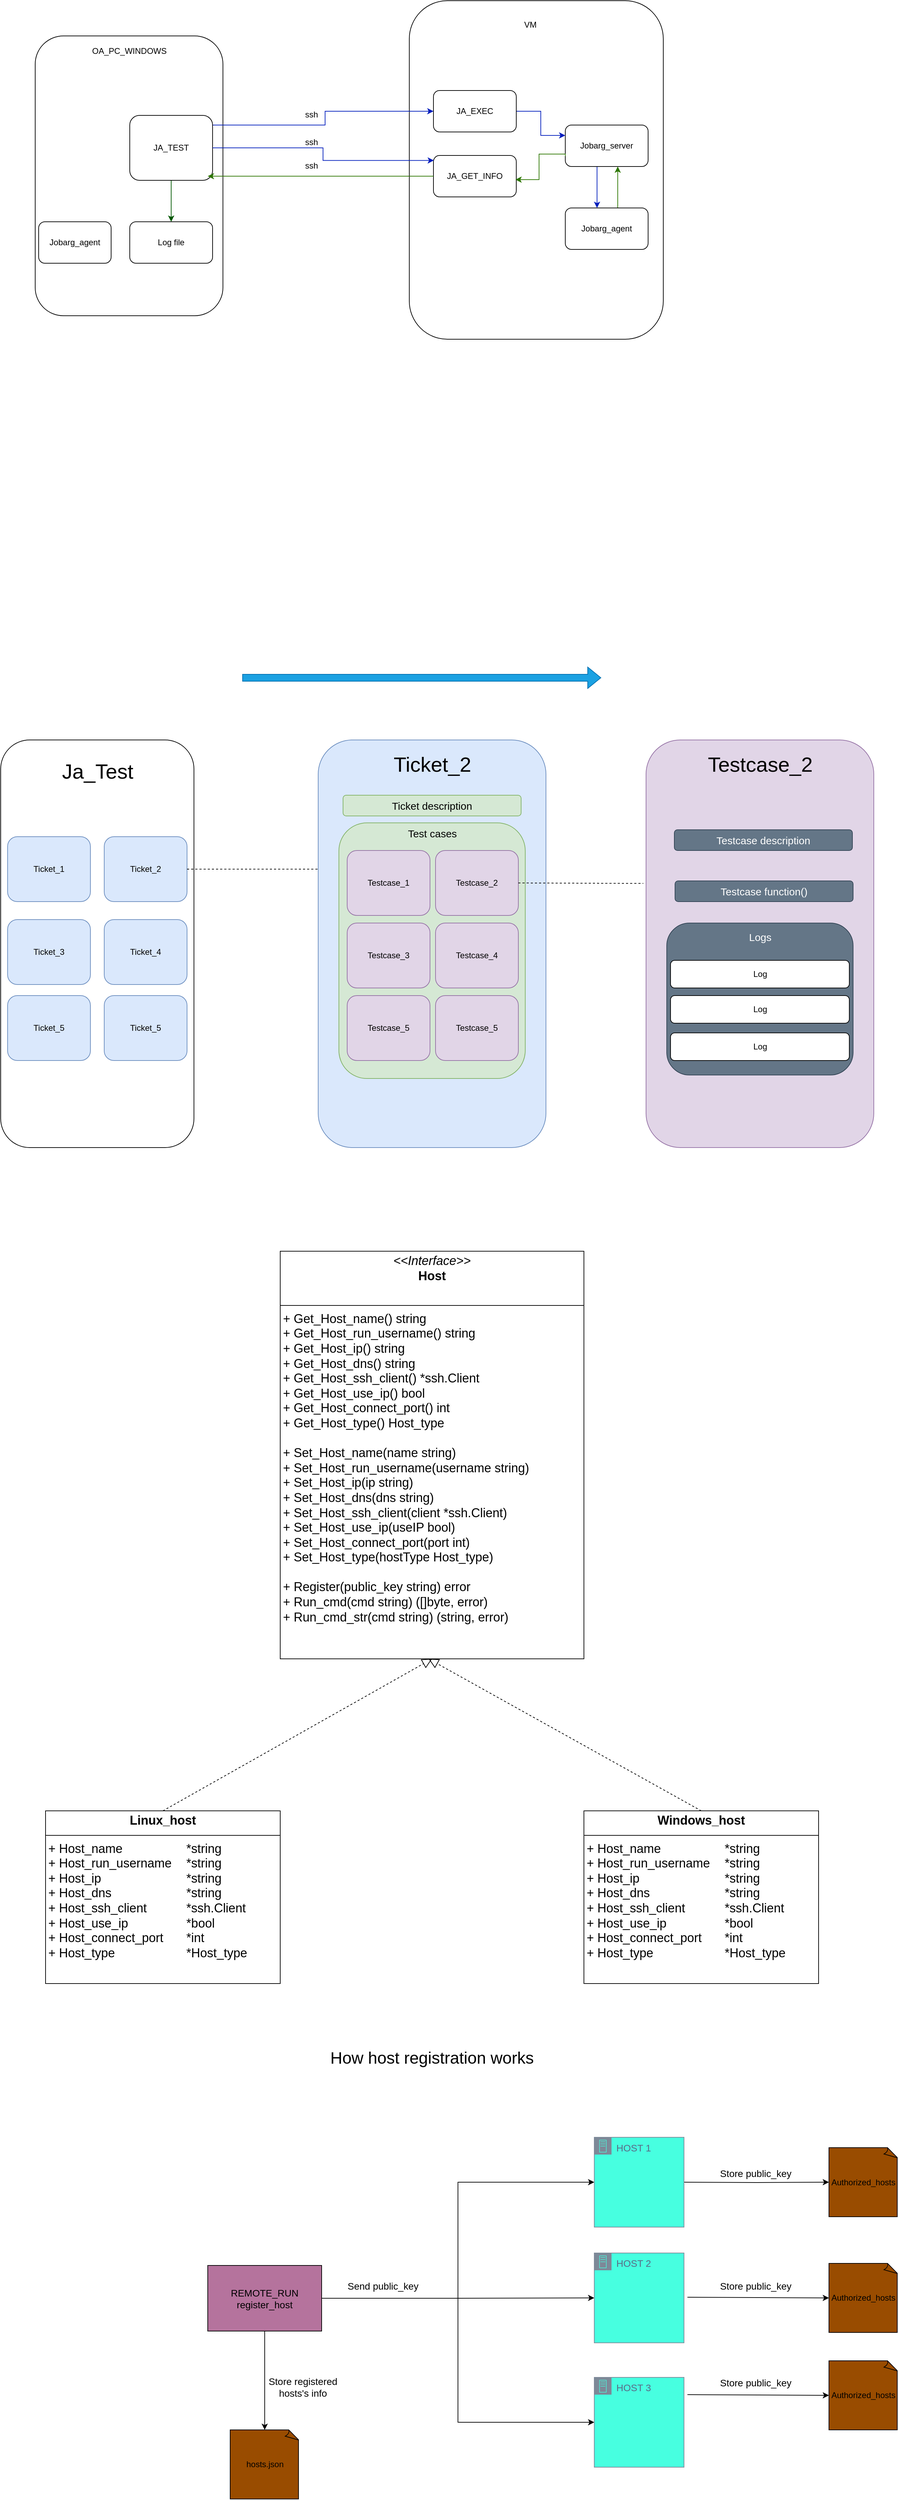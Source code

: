 <mxfile version="24.7.17">
  <diagram name="Page-1" id="TSFPr093VOYMbW9e3bXQ">
    <mxGraphModel dx="2245" dy="690" grid="1" gridSize="10" guides="1" tooltips="1" connect="1" arrows="1" fold="1" page="1" pageScale="1" pageWidth="850" pageHeight="1100" math="0" shadow="0">
      <root>
        <mxCell id="0" />
        <mxCell id="1" parent="0" />
        <mxCell id="kgA7yNPBa3Pwn43wHURS-11" value="&lt;div align=&quot;center&quot;&gt;&lt;br&gt;&lt;/div&gt;" style="rounded=1;whiteSpace=wrap;html=1;fillColor=#dae8fc;strokeColor=#6c8ebf;" parent="1" vertex="1">
          <mxGeometry x="300" y="1100" width="330" height="590" as="geometry" />
        </mxCell>
        <mxCell id="kgA7yNPBa3Pwn43wHURS-24" value="" style="rounded=1;whiteSpace=wrap;html=1;fillColor=#d5e8d4;strokeColor=#82b366;" parent="1" vertex="1">
          <mxGeometry x="330" y="1220" width="270" height="370" as="geometry" />
        </mxCell>
        <mxCell id="4NxBRebtptWnb1yivDOK-6" value="&lt;div align=&quot;center&quot;&gt;&lt;br&gt;&lt;/div&gt;" style="rounded=1;whiteSpace=wrap;html=1;" parent="1" vertex="1">
          <mxGeometry x="432" y="30" width="368" height="490" as="geometry" />
        </mxCell>
        <mxCell id="4NxBRebtptWnb1yivDOK-2" value="&lt;div align=&quot;center&quot;&gt;&lt;br&gt;&lt;/div&gt;" style="rounded=1;whiteSpace=wrap;html=1;" parent="1" vertex="1">
          <mxGeometry x="-110" y="81" width="272" height="405" as="geometry" />
        </mxCell>
        <mxCell id="4NxBRebtptWnb1yivDOK-23" style="edgeStyle=orthogonalEdgeStyle;rounded=0;orthogonalLoop=1;jettySize=auto;html=1;entryX=0;entryY=0.5;entryDx=0;entryDy=0;fillColor=#0050ef;strokeColor=#001DBC;" parent="1" edge="1">
          <mxGeometry relative="1" as="geometry">
            <mxPoint x="147.0" y="225" as="sourcePoint" />
            <mxPoint x="467" y="190" as="targetPoint" />
            <Array as="points">
              <mxPoint x="147" y="210" />
              <mxPoint x="310" y="210" />
              <mxPoint x="310" y="190" />
            </Array>
          </mxGeometry>
        </mxCell>
        <mxCell id="gv77yBCQL1L4U5kqONd3-13" style="edgeStyle=orthogonalEdgeStyle;rounded=0;orthogonalLoop=1;jettySize=auto;html=1;entryX=0.5;entryY=0;entryDx=0;entryDy=0;fillColor=#008a00;strokeColor=#005700;" parent="1" source="4NxBRebtptWnb1yivDOK-1" target="gv77yBCQL1L4U5kqONd3-6" edge="1">
          <mxGeometry relative="1" as="geometry" />
        </mxCell>
        <mxCell id="4NxBRebtptWnb1yivDOK-1" value="JA_TEST" style="rounded=1;whiteSpace=wrap;html=1;" parent="1" vertex="1">
          <mxGeometry x="27" y="196" width="120" height="94" as="geometry" />
        </mxCell>
        <mxCell id="4NxBRebtptWnb1yivDOK-5" value="OA_PC_WINDOWS" style="text;html=1;align=center;verticalAlign=middle;resizable=0;points=[];autosize=1;strokeColor=none;fillColor=none;" parent="1" vertex="1">
          <mxGeometry x="-39" y="88" width="130" height="30" as="geometry" />
        </mxCell>
        <mxCell id="4NxBRebtptWnb1yivDOK-7" value="&lt;div&gt;VM&lt;/div&gt;" style="text;html=1;align=center;verticalAlign=middle;resizable=0;points=[];autosize=1;strokeColor=none;fillColor=none;" parent="1" vertex="1">
          <mxGeometry x="587" y="50" width="40" height="30" as="geometry" />
        </mxCell>
        <mxCell id="gv77yBCQL1L4U5kqONd3-4" style="edgeStyle=orthogonalEdgeStyle;rounded=0;orthogonalLoop=1;jettySize=auto;html=1;fillColor=#0050ef;strokeColor=#001DBC;" parent="1" edge="1">
          <mxGeometry relative="1" as="geometry">
            <mxPoint x="704" y="270" as="sourcePoint" />
            <mxPoint x="704" y="330" as="targetPoint" />
          </mxGeometry>
        </mxCell>
        <mxCell id="4NxBRebtptWnb1yivDOK-9" value="Jobarg_server" style="rounded=1;whiteSpace=wrap;html=1;" parent="1" vertex="1">
          <mxGeometry x="658" y="210" width="120" height="60" as="geometry" />
        </mxCell>
        <mxCell id="4NxBRebtptWnb1yivDOK-12" value="ssh" style="text;html=1;align=center;verticalAlign=middle;resizable=0;points=[];autosize=1;strokeColor=none;fillColor=none;" parent="1" vertex="1">
          <mxGeometry x="270" y="180" width="40" height="30" as="geometry" />
        </mxCell>
        <mxCell id="4NxBRebtptWnb1yivDOK-19" style="edgeStyle=orthogonalEdgeStyle;rounded=0;orthogonalLoop=1;jettySize=auto;html=1;entryX=0;entryY=0.25;entryDx=0;entryDy=0;fillColor=#0050ef;strokeColor=#001DBC;" parent="1" source="4NxBRebtptWnb1yivDOK-13" target="4NxBRebtptWnb1yivDOK-9" edge="1">
          <mxGeometry relative="1" as="geometry" />
        </mxCell>
        <mxCell id="4NxBRebtptWnb1yivDOK-13" value="JA_EXEC" style="rounded=1;whiteSpace=wrap;html=1;" parent="1" vertex="1">
          <mxGeometry x="467" y="160" width="120" height="60" as="geometry" />
        </mxCell>
        <mxCell id="4NxBRebtptWnb1yivDOK-14" value="&lt;div&gt;JA_GET_INFO&lt;/div&gt;" style="rounded=1;whiteSpace=wrap;html=1;" parent="1" vertex="1">
          <mxGeometry x="467" y="254" width="120" height="60" as="geometry" />
        </mxCell>
        <mxCell id="4NxBRebtptWnb1yivDOK-20" style="edgeStyle=orthogonalEdgeStyle;rounded=0;orthogonalLoop=1;jettySize=auto;html=1;entryX=0.99;entryY=0.4;entryDx=0;entryDy=0;entryPerimeter=0;fillColor=#60a917;strokeColor=#2D7600;exitX=0;exitY=0.75;exitDx=0;exitDy=0;" parent="1" source="4NxBRebtptWnb1yivDOK-9" edge="1">
          <mxGeometry relative="1" as="geometry">
            <mxPoint x="650" y="252" as="sourcePoint" />
            <mxPoint x="585.8" y="289.0" as="targetPoint" />
            <Array as="points">
              <mxPoint x="658" y="252" />
              <mxPoint x="620" y="252" />
              <mxPoint x="620" y="289" />
            </Array>
          </mxGeometry>
        </mxCell>
        <mxCell id="gv77yBCQL1L4U5kqONd3-5" style="edgeStyle=orthogonalEdgeStyle;rounded=0;orthogonalLoop=1;jettySize=auto;html=1;fillColor=#60a917;strokeColor=#2D7600;" parent="1" edge="1">
          <mxGeometry relative="1" as="geometry">
            <mxPoint x="734" y="330" as="sourcePoint" />
            <mxPoint x="734" y="270" as="targetPoint" />
          </mxGeometry>
        </mxCell>
        <mxCell id="gv77yBCQL1L4U5kqONd3-1" value="Jobarg_agent" style="rounded=1;whiteSpace=wrap;html=1;" parent="1" vertex="1">
          <mxGeometry x="658" y="330" width="120" height="60" as="geometry" />
        </mxCell>
        <mxCell id="gv77yBCQL1L4U5kqONd3-3" style="edgeStyle=orthogonalEdgeStyle;rounded=0;orthogonalLoop=1;jettySize=auto;html=1;exitX=0.5;exitY=1;exitDx=0;exitDy=0;" parent="1" source="4NxBRebtptWnb1yivDOK-9" target="4NxBRebtptWnb1yivDOK-9" edge="1">
          <mxGeometry relative="1" as="geometry" />
        </mxCell>
        <mxCell id="gv77yBCQL1L4U5kqONd3-6" value="Log file" style="rounded=1;whiteSpace=wrap;html=1;" parent="1" vertex="1">
          <mxGeometry x="27" y="350" width="120" height="60" as="geometry" />
        </mxCell>
        <mxCell id="gv77yBCQL1L4U5kqONd3-9" value="ssh" style="text;html=1;align=center;verticalAlign=middle;resizable=0;points=[];autosize=1;strokeColor=none;fillColor=none;" parent="1" vertex="1">
          <mxGeometry x="270" y="220" width="40" height="30" as="geometry" />
        </mxCell>
        <mxCell id="gv77yBCQL1L4U5kqONd3-10" style="edgeStyle=orthogonalEdgeStyle;rounded=0;orthogonalLoop=1;jettySize=auto;html=1;entryX=0.942;entryY=0.936;entryDx=0;entryDy=0;entryPerimeter=0;fillColor=#60a917;strokeColor=#2D7600;" parent="1" source="4NxBRebtptWnb1yivDOK-14" target="4NxBRebtptWnb1yivDOK-1" edge="1">
          <mxGeometry relative="1" as="geometry" />
        </mxCell>
        <mxCell id="gv77yBCQL1L4U5kqONd3-11" value="ssh" style="text;html=1;align=center;verticalAlign=middle;resizable=0;points=[];autosize=1;strokeColor=none;fillColor=none;" parent="1" vertex="1">
          <mxGeometry x="270" y="254" width="40" height="30" as="geometry" />
        </mxCell>
        <mxCell id="gv77yBCQL1L4U5kqONd3-12" style="edgeStyle=orthogonalEdgeStyle;rounded=0;orthogonalLoop=1;jettySize=auto;html=1;entryX=0.005;entryY=0.12;entryDx=0;entryDy=0;entryPerimeter=0;fillColor=#0050ef;strokeColor=#001DBC;" parent="1" source="4NxBRebtptWnb1yivDOK-1" target="4NxBRebtptWnb1yivDOK-14" edge="1">
          <mxGeometry relative="1" as="geometry" />
        </mxCell>
        <mxCell id="kgA7yNPBa3Pwn43wHURS-1" value="&lt;div align=&quot;center&quot;&gt;&lt;br&gt;&lt;/div&gt;" style="rounded=1;whiteSpace=wrap;html=1;" parent="1" vertex="1">
          <mxGeometry x="-160" y="1100" width="280" height="590" as="geometry" />
        </mxCell>
        <mxCell id="kgA7yNPBa3Pwn43wHURS-2" value="&lt;font style=&quot;font-size: 30px;&quot;&gt;Ja_Test&lt;/font&gt;" style="text;html=1;align=center;verticalAlign=middle;resizable=0;points=[];autosize=1;strokeColor=none;fillColor=none;" parent="1" vertex="1">
          <mxGeometry x="-85" y="1120" width="130" height="50" as="geometry" />
        </mxCell>
        <mxCell id="kgA7yNPBa3Pwn43wHURS-4" value="Ticket_1" style="rounded=1;whiteSpace=wrap;html=1;fillColor=#dae8fc;strokeColor=#6c8ebf;" parent="1" vertex="1">
          <mxGeometry x="-150" y="1240" width="120" height="94" as="geometry" />
        </mxCell>
        <mxCell id="kgA7yNPBa3Pwn43wHURS-5" value="Ticket_2" style="rounded=1;whiteSpace=wrap;html=1;fillColor=#dae8fc;strokeColor=#6c8ebf;" parent="1" vertex="1">
          <mxGeometry x="-10" y="1240" width="120" height="94" as="geometry" />
        </mxCell>
        <mxCell id="kgA7yNPBa3Pwn43wHURS-6" value="Ticket_4" style="rounded=1;whiteSpace=wrap;html=1;fillColor=#dae8fc;strokeColor=#6c8ebf;" parent="1" vertex="1">
          <mxGeometry x="-10" y="1360" width="120" height="94" as="geometry" />
        </mxCell>
        <mxCell id="kgA7yNPBa3Pwn43wHURS-8" value="Ticket_5" style="rounded=1;whiteSpace=wrap;html=1;fillColor=#dae8fc;strokeColor=#6c8ebf;" parent="1" vertex="1">
          <mxGeometry x="-150" y="1470" width="120" height="94" as="geometry" />
        </mxCell>
        <mxCell id="kgA7yNPBa3Pwn43wHURS-9" value="Ticket_5" style="rounded=1;whiteSpace=wrap;html=1;fillColor=#dae8fc;strokeColor=#6c8ebf;" parent="1" vertex="1">
          <mxGeometry x="-10" y="1470" width="120" height="94" as="geometry" />
        </mxCell>
        <mxCell id="kgA7yNPBa3Pwn43wHURS-10" value="Ticket_3" style="rounded=1;whiteSpace=wrap;html=1;fillColor=#dae8fc;strokeColor=#6c8ebf;" parent="1" vertex="1">
          <mxGeometry x="-150" y="1360" width="120" height="94" as="geometry" />
        </mxCell>
        <mxCell id="kgA7yNPBa3Pwn43wHURS-13" value="" style="endArrow=none;html=1;rounded=0;exitX=1;exitY=0.5;exitDx=0;exitDy=0;dashed=1;" parent="1" source="kgA7yNPBa3Pwn43wHURS-5" edge="1">
          <mxGeometry width="50" height="50" relative="1" as="geometry">
            <mxPoint x="140" y="1342.33" as="sourcePoint" />
            <mxPoint x="300" y="1287" as="targetPoint" />
          </mxGeometry>
        </mxCell>
        <mxCell id="kgA7yNPBa3Pwn43wHURS-14" value="&lt;span style=&quot;font-size: 30px;&quot;&gt;Ticket_2&lt;/span&gt;" style="text;html=1;align=center;verticalAlign=middle;resizable=0;points=[];autosize=1;strokeColor=none;fillColor=none;" parent="1" vertex="1">
          <mxGeometry x="395" y="1110" width="140" height="50" as="geometry" />
        </mxCell>
        <mxCell id="kgA7yNPBa3Pwn43wHURS-15" value="Testcase_1" style="rounded=1;whiteSpace=wrap;html=1;fillColor=#e1d5e7;strokeColor=#9673a6;" parent="1" vertex="1">
          <mxGeometry x="342" y="1260" width="120" height="94" as="geometry" />
        </mxCell>
        <mxCell id="kgA7yNPBa3Pwn43wHURS-16" value="Testcase_2" style="rounded=1;whiteSpace=wrap;html=1;fillColor=#e1d5e7;strokeColor=#9673a6;" parent="1" vertex="1">
          <mxGeometry x="470" y="1260" width="120" height="94" as="geometry" />
        </mxCell>
        <mxCell id="kgA7yNPBa3Pwn43wHURS-17" value="Testcase_4" style="rounded=1;whiteSpace=wrap;html=1;fillColor=#e1d5e7;strokeColor=#9673a6;" parent="1" vertex="1">
          <mxGeometry x="470" y="1365" width="120" height="94" as="geometry" />
        </mxCell>
        <mxCell id="kgA7yNPBa3Pwn43wHURS-18" value="Testcase_5" style="rounded=1;whiteSpace=wrap;html=1;fillColor=#e1d5e7;strokeColor=#9673a6;" parent="1" vertex="1">
          <mxGeometry x="342" y="1470" width="120" height="94" as="geometry" />
        </mxCell>
        <mxCell id="kgA7yNPBa3Pwn43wHURS-19" value="Testcase_5" style="rounded=1;whiteSpace=wrap;html=1;fillColor=#e1d5e7;strokeColor=#9673a6;" parent="1" vertex="1">
          <mxGeometry x="470" y="1470" width="120" height="94" as="geometry" />
        </mxCell>
        <mxCell id="kgA7yNPBa3Pwn43wHURS-20" value="Testcase_3" style="rounded=1;whiteSpace=wrap;html=1;fillColor=#e1d5e7;strokeColor=#9673a6;" parent="1" vertex="1">
          <mxGeometry x="342" y="1365" width="120" height="94" as="geometry" />
        </mxCell>
        <mxCell id="kgA7yNPBa3Pwn43wHURS-23" value="&lt;span style=&quot;font-size: 15px; text-wrap: nowrap;&quot;&gt;Ticket description&lt;/span&gt;" style="rounded=1;whiteSpace=wrap;html=1;fillColor=#d5e8d4;strokeColor=#82b366;" parent="1" vertex="1">
          <mxGeometry x="336" y="1180" width="258" height="30" as="geometry" />
        </mxCell>
        <mxCell id="kgA7yNPBa3Pwn43wHURS-25" value="&lt;span style=&quot;font-size: 15px;&quot;&gt;Test cases&lt;/span&gt;" style="text;html=1;align=center;verticalAlign=middle;resizable=0;points=[];autosize=1;strokeColor=none;fillColor=none;" parent="1" vertex="1">
          <mxGeometry x="420" y="1220" width="90" height="30" as="geometry" />
        </mxCell>
        <mxCell id="kgA7yNPBa3Pwn43wHURS-27" value="&lt;div align=&quot;center&quot;&gt;&lt;br&gt;&lt;/div&gt;" style="rounded=1;whiteSpace=wrap;html=1;fillColor=#e1d5e7;strokeColor=#9673a6;" parent="1" vertex="1">
          <mxGeometry x="775" y="1100" width="330" height="590" as="geometry" />
        </mxCell>
        <mxCell id="kgA7yNPBa3Pwn43wHURS-28" value="" style="rounded=1;whiteSpace=wrap;html=1;fillColor=#647687;strokeColor=#314354;fontColor=#ffffff;" parent="1" vertex="1">
          <mxGeometry x="805" y="1365" width="270" height="220" as="geometry" />
        </mxCell>
        <mxCell id="kgA7yNPBa3Pwn43wHURS-29" value="&lt;span style=&quot;font-size: 30px;&quot;&gt;Testcase_2&lt;/span&gt;" style="text;html=1;align=center;verticalAlign=middle;resizable=0;points=[];autosize=1;strokeColor=none;fillColor=none;" parent="1" vertex="1">
          <mxGeometry x="850" y="1110" width="180" height="50" as="geometry" />
        </mxCell>
        <mxCell id="kgA7yNPBa3Pwn43wHURS-33" value="Log" style="rounded=1;whiteSpace=wrap;html=1;" parent="1" vertex="1">
          <mxGeometry x="810.5" y="1470" width="259" height="40" as="geometry" />
        </mxCell>
        <mxCell id="kgA7yNPBa3Pwn43wHURS-36" value="&lt;span style=&quot;font-size: 15px; text-wrap: nowrap;&quot;&gt;Testcase description&lt;/span&gt;" style="rounded=1;whiteSpace=wrap;html=1;fillColor=#647687;strokeColor=#314354;fontColor=#ffffff;" parent="1" vertex="1">
          <mxGeometry x="816" y="1230" width="258" height="30" as="geometry" />
        </mxCell>
        <mxCell id="kgA7yNPBa3Pwn43wHURS-37" value="&lt;span style=&quot;font-size: 15px;&quot;&gt;&lt;font color=&quot;#ffffff&quot;&gt;Logs&lt;/font&gt;&lt;/span&gt;" style="text;html=1;align=center;verticalAlign=middle;resizable=0;points=[];autosize=1;" parent="1" vertex="1">
          <mxGeometry x="910" y="1370" width="60" height="30" as="geometry" />
        </mxCell>
        <mxCell id="kgA7yNPBa3Pwn43wHURS-38" value="" style="endArrow=none;html=1;rounded=0;exitX=1;exitY=0.5;exitDx=0;exitDy=0;dashed=1;entryX=-0.012;entryY=0.352;entryDx=0;entryDy=0;entryPerimeter=0;" parent="1" source="kgA7yNPBa3Pwn43wHURS-16" target="kgA7yNPBa3Pwn43wHURS-27" edge="1">
          <mxGeometry width="50" height="50" relative="1" as="geometry">
            <mxPoint x="580" y="1070" as="sourcePoint" />
            <mxPoint x="770" y="1070" as="targetPoint" />
          </mxGeometry>
        </mxCell>
        <mxCell id="kgA7yNPBa3Pwn43wHURS-39" value="Log" style="rounded=1;whiteSpace=wrap;html=1;" parent="1" vertex="1">
          <mxGeometry x="810.5" y="1419" width="259" height="40" as="geometry" />
        </mxCell>
        <mxCell id="kgA7yNPBa3Pwn43wHURS-40" value="Log" style="rounded=1;whiteSpace=wrap;html=1;" parent="1" vertex="1">
          <mxGeometry x="810.5" y="1524" width="259" height="40" as="geometry" />
        </mxCell>
        <mxCell id="kgA7yNPBa3Pwn43wHURS-43" value="&lt;span style=&quot;font-size: 15px; text-wrap: nowrap;&quot;&gt;Testcase function()&lt;/span&gt;" style="rounded=1;whiteSpace=wrap;html=1;fillColor=#647687;strokeColor=#314354;fontColor=#ffffff;" parent="1" vertex="1">
          <mxGeometry x="817" y="1304" width="258" height="30" as="geometry" />
        </mxCell>
        <mxCell id="kgA7yNPBa3Pwn43wHURS-44" value="" style="shape=flexArrow;endArrow=classic;html=1;rounded=0;fillColor=#1ba1e2;strokeColor=#006EAF;" parent="1" edge="1">
          <mxGeometry width="50" height="50" relative="1" as="geometry">
            <mxPoint x="190" y="1010" as="sourcePoint" />
            <mxPoint x="710" y="1010" as="targetPoint" />
          </mxGeometry>
        </mxCell>
        <mxCell id="EFfEMhPxB99IKdlydbC8-1" value="Jobarg_agent" style="rounded=1;whiteSpace=wrap;html=1;" parent="1" vertex="1">
          <mxGeometry x="-105" y="350" width="105" height="60" as="geometry" />
        </mxCell>
        <mxCell id="6So394KROS4OtmH6vHug-2" value="&lt;p style=&quot;margin: 4px 0px 0px; text-align: center; font-size: 18px;&quot;&gt;&lt;font style=&quot;font-size: 18px;&quot;&gt;&lt;i style=&quot;&quot;&gt;&amp;lt;&amp;lt;Interface&amp;gt;&amp;gt;&lt;/i&gt;&lt;br&gt;&lt;b&gt;Host&lt;/b&gt;&lt;/font&gt;&lt;/p&gt;&lt;p style=&quot;margin: 0px 0px 0px 4px; font-size: 18px;&quot;&gt;&lt;font style=&quot;font-size: 18px;&quot;&gt;&lt;br&gt;&lt;/font&gt;&lt;/p&gt;&lt;hr size=&quot;1&quot; style=&quot;border-style: solid; font-size: 18px;&quot;&gt;&lt;p style=&quot;margin: 0px 0px 0px 4px; font-size: 18px;&quot;&gt;&lt;span style=&quot;background-color: initial;&quot;&gt;+ Get_Host_name() string&lt;/span&gt;&lt;/p&gt;&lt;p style=&quot;margin: 0px 0px 0px 4px; font-size: 18px;&quot;&gt;&lt;font style=&quot;font-size: 18px;&quot;&gt;+ Get_Host_run_username() string&lt;/font&gt;&lt;/p&gt;&lt;p style=&quot;margin: 0px 0px 0px 4px; font-size: 18px;&quot;&gt;&lt;font style=&quot;font-size: 18px;&quot;&gt;+ Get_Host_ip() string&lt;/font&gt;&lt;/p&gt;&lt;p style=&quot;margin: 0px 0px 0px 4px; font-size: 18px;&quot;&gt;&lt;font style=&quot;font-size: 18px;&quot;&gt;+ Get_Host_dns() string&lt;/font&gt;&lt;/p&gt;&lt;p style=&quot;margin: 0px 0px 0px 4px; font-size: 18px;&quot;&gt;&lt;font style=&quot;font-size: 18px;&quot;&gt;+ Get_Host_ssh_client() *ssh.Client&lt;/font&gt;&lt;/p&gt;&lt;p style=&quot;margin: 0px 0px 0px 4px; font-size: 18px;&quot;&gt;&lt;font style=&quot;font-size: 18px;&quot;&gt;+ Get_Host_use_ip() bool&lt;/font&gt;&lt;/p&gt;&lt;p style=&quot;margin: 0px 0px 0px 4px; font-size: 18px;&quot;&gt;&lt;font style=&quot;font-size: 18px;&quot;&gt;+ Get_Host_connect_port() int&lt;/font&gt;&lt;/p&gt;&lt;p style=&quot;margin: 0px 0px 0px 4px; font-size: 18px;&quot;&gt;&lt;font style=&quot;font-size: 18px;&quot;&gt;+ Get_Host_type() Host_type&lt;/font&gt;&lt;/p&gt;&lt;p style=&quot;margin: 0px 0px 0px 4px; font-size: 18px;&quot;&gt;&lt;br&gt;&lt;/p&gt;&lt;p style=&quot;margin: 0px 0px 0px 4px; font-size: 18px;&quot;&gt;&lt;font style=&quot;font-size: 18px;&quot;&gt;+ Set_Host_name(name string)&lt;/font&gt;&lt;/p&gt;&lt;p style=&quot;margin: 0px 0px 0px 4px; font-size: 18px;&quot;&gt;&lt;font style=&quot;font-size: 18px;&quot;&gt;+ Set_Host_run_username(username string)&lt;/font&gt;&lt;/p&gt;&lt;p style=&quot;margin: 0px 0px 0px 4px; font-size: 18px;&quot;&gt;&lt;font style=&quot;font-size: 18px;&quot;&gt;+ Set_Host_ip(ip string)&lt;/font&gt;&lt;/p&gt;&lt;p style=&quot;margin: 0px 0px 0px 4px; font-size: 18px;&quot;&gt;&lt;font style=&quot;font-size: 18px;&quot;&gt;+ Set_Host_dns(dns string)&lt;/font&gt;&lt;/p&gt;&lt;p style=&quot;margin: 0px 0px 0px 4px; font-size: 18px;&quot;&gt;&lt;font style=&quot;font-size: 18px;&quot;&gt;+ Set_Host_ssh_client(client *ssh.Client)&lt;/font&gt;&lt;/p&gt;&lt;p style=&quot;margin: 0px 0px 0px 4px; font-size: 18px;&quot;&gt;&lt;font style=&quot;font-size: 18px;&quot;&gt;+ Set_Host_use_ip(useIP bool)&lt;/font&gt;&lt;/p&gt;&lt;p style=&quot;margin: 0px 0px 0px 4px; font-size: 18px;&quot;&gt;&lt;font style=&quot;font-size: 18px;&quot;&gt;+ Set_Host_connect_port(port int)&lt;/font&gt;&lt;/p&gt;&lt;p style=&quot;margin: 0px 0px 0px 4px; font-size: 18px;&quot;&gt;&lt;font style=&quot;font-size: 18px;&quot;&gt;+ Set_Host_type(hostType Host_type)&lt;/font&gt;&lt;/p&gt;&lt;p style=&quot;margin: 0px 0px 0px 4px; font-size: 18px;&quot;&gt;&lt;br&gt;&lt;/p&gt;&lt;p style=&quot;margin: 0px 0px 0px 4px; font-size: 18px;&quot;&gt;&lt;font style=&quot;font-size: 18px;&quot;&gt;+ Register(public_key string) error&amp;nbsp; &amp;nbsp; &amp;nbsp; &amp;nbsp;&lt;/font&gt;&lt;/p&gt;&lt;p style=&quot;margin: 0px 0px 0px 4px; font-size: 18px;&quot;&gt;&lt;font style=&quot;font-size: 18px;&quot;&gt;+ Run_cmd(cmd string) ([]byte, error)&amp;nbsp; &amp;nbsp; &amp;nbsp;&lt;/font&gt;&lt;/p&gt;&lt;p style=&quot;margin: 0px 0px 0px 4px; font-size: 18px;&quot;&gt;&lt;font style=&quot;font-size: 18px;&quot;&gt;+ Run_cmd_str(cmd string) (string, error)&lt;/font&gt;&lt;/p&gt;" style="verticalAlign=top;align=left;overflow=fill;html=1;whiteSpace=wrap;" vertex="1" parent="1">
          <mxGeometry x="245" y="1840" width="440" height="590" as="geometry" />
        </mxCell>
        <mxCell id="6So394KROS4OtmH6vHug-4" value="&lt;p style=&quot;margin: 4px 0px 0px; text-align: center; font-size: 18px;&quot;&gt;&lt;b&gt;Linux_host&lt;/b&gt;&lt;/p&gt;&lt;hr size=&quot;1&quot; style=&quot;border-style: solid; font-size: 18px;&quot;&gt;&lt;p style=&quot;margin: 0px 0px 0px 4px;&quot;&gt;&lt;span style=&quot;font-size: 18px;&quot;&gt;+ Host_name&amp;nbsp; &amp;nbsp; &amp;nbsp; &amp;nbsp; &amp;nbsp;&lt;span style=&quot;white-space:pre&quot;&gt;&#x9;&lt;span style=&quot;white-space: pre;&quot;&gt;&#x9;&lt;/span&gt;&lt;/span&gt;*string&lt;/span&gt;&lt;/p&gt;&lt;p style=&quot;margin: 0px 0px 0px 4px;&quot;&gt;&lt;span style=&quot;font-size: 18px;&quot;&gt;+ Host_run_username &lt;span style=&quot;white-space:pre&quot;&gt;&#x9;&lt;/span&gt;*string&amp;nbsp; &amp;nbsp; &amp;nbsp;&lt;/span&gt;&lt;/p&gt;&lt;p style=&quot;margin: 0px 0px 0px 4px;&quot;&gt;&lt;span style=&quot;font-size: 18px;&quot;&gt;+ Host_ip &lt;span style=&quot;white-space:pre&quot;&gt;&#x9;&lt;/span&gt;&amp;nbsp; &lt;span style=&quot;white-space:pre&quot;&gt;&#x9;&#x9;&lt;/span&gt;*string&lt;/span&gt;&lt;/p&gt;&lt;p style=&quot;margin: 0px 0px 0px 4px;&quot;&gt;&lt;span style=&quot;font-size: 18px;&quot;&gt;+ Host_dns&amp;nbsp; &amp;nbsp; &amp;nbsp; &amp;nbsp; &amp;nbsp; &lt;span style=&quot;white-space:pre&quot;&gt;&#x9;&lt;span style=&quot;white-space: pre;&quot;&gt;&#x9;&lt;/span&gt;&lt;/span&gt;*string&amp;nbsp; &amp;nbsp; &amp;nbsp;&lt;/span&gt;&lt;/p&gt;&lt;p style=&quot;margin: 0px 0px 0px 4px;&quot;&gt;&lt;span style=&quot;font-size: 18px;&quot;&gt;+ Host_ssh_client&amp;nbsp; &amp;nbsp;&lt;span style=&quot;white-space:pre&quot;&gt;&#x9;&lt;/span&gt;*ssh.Client&lt;/span&gt;&lt;/p&gt;&lt;p style=&quot;margin: 0px 0px 0px 4px;&quot;&gt;&lt;span style=&quot;font-size: 18px;&quot;&gt;+ Host_use_ip&amp;nbsp; &amp;nbsp; &amp;nbsp; &amp;nbsp;&lt;span style=&quot;white-space:pre&quot;&gt;&#x9;&lt;span style=&quot;white-space: pre;&quot;&gt;&#x9;&lt;/span&gt;&lt;/span&gt;*bool&lt;/span&gt;&lt;/p&gt;&lt;p style=&quot;margin: 0px 0px 0px 4px;&quot;&gt;&lt;span style=&quot;font-size: 18px;&quot;&gt;+ Host_connect_port &lt;span style=&quot;white-space:pre&quot;&gt;&#x9;&lt;/span&gt;*int&amp;nbsp; &amp;nbsp; &amp;nbsp; &amp;nbsp;&amp;nbsp;&lt;/span&gt;&lt;/p&gt;&lt;p style=&quot;margin: 0px 0px 0px 4px;&quot;&gt;&lt;span style=&quot;font-size: 18px;&quot;&gt;&lt;span style=&quot;background-color: initial;&quot;&gt;+ Host_type&amp;nbsp; &amp;nbsp; &amp;nbsp; &amp;nbsp; &amp;nbsp;&lt;/span&gt;&lt;span style=&quot;background-color: initial; white-space: pre;&quot;&gt;&#x9;&lt;span style=&quot;white-space: pre;&quot;&gt;&#x9;&lt;/span&gt;&lt;/span&gt;&lt;span style=&quot;background-color: initial;&quot;&gt;*Host_type&amp;nbsp;&lt;/span&gt;&lt;/span&gt;&lt;span style=&quot;font-size: 18px; background-color: initial;&quot;&gt;&amp;nbsp;&lt;/span&gt;&lt;/p&gt;&lt;p style=&quot;margin: 0px 0px 0px 4px; font-size: 18px;&quot;&gt;&lt;br&gt;&lt;/p&gt;" style="verticalAlign=top;align=left;overflow=fill;html=1;whiteSpace=wrap;" vertex="1" parent="1">
          <mxGeometry x="-95" y="2650" width="340" height="250" as="geometry" />
        </mxCell>
        <mxCell id="6So394KROS4OtmH6vHug-5" value="&lt;p style=&quot;margin: 4px 0px 0px; text-align: center; font-size: 18px;&quot;&gt;&lt;b&gt;Windows_host&lt;/b&gt;&lt;/p&gt;&lt;hr size=&quot;1&quot; style=&quot;border-style: solid; font-size: 18px;&quot;&gt;&lt;p style=&quot;margin: 0px 0px 0px 4px;&quot;&gt;&lt;span style=&quot;font-size: 18px;&quot;&gt;+ Host_name&amp;nbsp; &amp;nbsp; &amp;nbsp; &amp;nbsp; &amp;nbsp;&lt;span style=&quot;white-space:pre&quot;&gt;&#x9;&lt;span style=&quot;white-space: pre;&quot;&gt;&#x9;&lt;/span&gt;&lt;/span&gt;*string&lt;/span&gt;&lt;/p&gt;&lt;p style=&quot;margin: 0px 0px 0px 4px;&quot;&gt;&lt;span style=&quot;font-size: 18px;&quot;&gt;+ Host_run_username &lt;span style=&quot;white-space:pre&quot;&gt;&#x9;&lt;/span&gt;*string&amp;nbsp; &amp;nbsp; &amp;nbsp;&lt;/span&gt;&lt;/p&gt;&lt;p style=&quot;margin: 0px 0px 0px 4px;&quot;&gt;&lt;span style=&quot;font-size: 18px;&quot;&gt;+ Host_ip &lt;span style=&quot;white-space:pre&quot;&gt;&#x9;&lt;/span&gt;&amp;nbsp; &lt;span style=&quot;white-space:pre&quot;&gt;&#x9;&#x9;&lt;/span&gt;*string&lt;/span&gt;&lt;/p&gt;&lt;p style=&quot;margin: 0px 0px 0px 4px;&quot;&gt;&lt;span style=&quot;font-size: 18px;&quot;&gt;+ Host_dns&amp;nbsp; &amp;nbsp; &amp;nbsp; &amp;nbsp; &amp;nbsp; &lt;span style=&quot;white-space:pre&quot;&gt;&#x9;&lt;span style=&quot;white-space: pre;&quot;&gt;&#x9;&lt;/span&gt;&lt;/span&gt;*string&amp;nbsp; &amp;nbsp; &amp;nbsp;&lt;/span&gt;&lt;/p&gt;&lt;p style=&quot;margin: 0px 0px 0px 4px;&quot;&gt;&lt;span style=&quot;font-size: 18px;&quot;&gt;+ Host_ssh_client&amp;nbsp; &amp;nbsp;&lt;span style=&quot;white-space:pre&quot;&gt;&#x9;&lt;/span&gt;*ssh.Client&lt;/span&gt;&lt;/p&gt;&lt;p style=&quot;margin: 0px 0px 0px 4px;&quot;&gt;&lt;span style=&quot;font-size: 18px;&quot;&gt;+ Host_use_ip&amp;nbsp; &amp;nbsp; &amp;nbsp; &amp;nbsp;&lt;span style=&quot;white-space:pre&quot;&gt;&#x9;&lt;span style=&quot;white-space: pre;&quot;&gt;&#x9;&lt;/span&gt;&lt;/span&gt;*bool&lt;/span&gt;&lt;/p&gt;&lt;p style=&quot;margin: 0px 0px 0px 4px;&quot;&gt;&lt;span style=&quot;font-size: 18px;&quot;&gt;+ Host_connect_port &lt;span style=&quot;white-space:pre&quot;&gt;&#x9;&lt;/span&gt;*int&amp;nbsp; &amp;nbsp; &amp;nbsp; &amp;nbsp;&amp;nbsp;&lt;/span&gt;&lt;/p&gt;&lt;p style=&quot;margin: 0px 0px 0px 4px;&quot;&gt;&lt;span style=&quot;font-size: 18px;&quot;&gt;&lt;span style=&quot;background-color: initial;&quot;&gt;+ Host_type&amp;nbsp; &amp;nbsp; &amp;nbsp; &amp;nbsp; &amp;nbsp;&lt;/span&gt;&lt;span style=&quot;background-color: initial; white-space: pre;&quot;&gt;&#x9;&lt;span style=&quot;white-space: pre;&quot;&gt;&#x9;&lt;/span&gt;&lt;/span&gt;&lt;span style=&quot;background-color: initial;&quot;&gt;*Host_type&amp;nbsp;&lt;/span&gt;&lt;/span&gt;&lt;span style=&quot;font-size: 18px; background-color: initial;&quot;&gt;&amp;nbsp;&lt;/span&gt;&lt;/p&gt;&lt;p style=&quot;margin: 0px 0px 0px 4px; font-size: 18px;&quot;&gt;&lt;br&gt;&lt;/p&gt;" style="verticalAlign=top;align=left;overflow=fill;html=1;whiteSpace=wrap;" vertex="1" parent="1">
          <mxGeometry x="685" y="2650" width="340" height="250" as="geometry" />
        </mxCell>
        <mxCell id="6So394KROS4OtmH6vHug-7" value="" style="endArrow=block;dashed=1;endFill=0;endSize=12;html=1;rounded=0;exitX=0.5;exitY=0;exitDx=0;exitDy=0;entryX=0.5;entryY=1;entryDx=0;entryDy=0;" edge="1" parent="1" source="6So394KROS4OtmH6vHug-4" target="6So394KROS4OtmH6vHug-2">
          <mxGeometry width="160" relative="1" as="geometry">
            <mxPoint x="290" y="2740" as="sourcePoint" />
            <mxPoint x="450" y="2740" as="targetPoint" />
          </mxGeometry>
        </mxCell>
        <mxCell id="6So394KROS4OtmH6vHug-8" value="" style="endArrow=block;dashed=1;endFill=0;endSize=12;html=1;rounded=0;exitX=0.5;exitY=0;exitDx=0;exitDy=0;" edge="1" parent="1" source="6So394KROS4OtmH6vHug-5">
          <mxGeometry width="160" relative="1" as="geometry">
            <mxPoint x="260" y="2700" as="sourcePoint" />
            <mxPoint x="460" y="2430" as="targetPoint" />
          </mxGeometry>
        </mxCell>
        <mxCell id="6So394KROS4OtmH6vHug-9" value="&lt;font style=&quot;font-size: 24px;&quot;&gt;How host registration works&lt;/font&gt;&lt;div&gt;&lt;br&gt;&lt;/div&gt;" style="text;html=1;align=center;verticalAlign=middle;whiteSpace=wrap;rounded=0;" vertex="1" parent="1">
          <mxGeometry x="305" y="2970" width="320" height="90" as="geometry" />
        </mxCell>
        <mxCell id="6So394KROS4OtmH6vHug-33" style="edgeStyle=orthogonalEdgeStyle;rounded=0;orthogonalLoop=1;jettySize=auto;html=1;" edge="1" parent="1" source="6So394KROS4OtmH6vHug-10" target="6So394KROS4OtmH6vHug-32">
          <mxGeometry relative="1" as="geometry" />
        </mxCell>
        <mxCell id="6So394KROS4OtmH6vHug-38" style="edgeStyle=orthogonalEdgeStyle;rounded=0;orthogonalLoop=1;jettySize=auto;html=1;entryX=0;entryY=0.5;entryDx=0;entryDy=0;" edge="1" parent="1" source="6So394KROS4OtmH6vHug-10" target="6So394KROS4OtmH6vHug-36">
          <mxGeometry relative="1" as="geometry" />
        </mxCell>
        <mxCell id="6So394KROS4OtmH6vHug-39" style="edgeStyle=orthogonalEdgeStyle;rounded=0;orthogonalLoop=1;jettySize=auto;html=1;entryX=0;entryY=0.5;entryDx=0;entryDy=0;" edge="1" parent="1" source="6So394KROS4OtmH6vHug-10" target="6So394KROS4OtmH6vHug-35">
          <mxGeometry relative="1" as="geometry" />
        </mxCell>
        <mxCell id="6So394KROS4OtmH6vHug-40" style="edgeStyle=orthogonalEdgeStyle;rounded=0;orthogonalLoop=1;jettySize=auto;html=1;entryX=0;entryY=0.5;entryDx=0;entryDy=0;" edge="1" parent="1" source="6So394KROS4OtmH6vHug-10" target="6So394KROS4OtmH6vHug-37">
          <mxGeometry relative="1" as="geometry" />
        </mxCell>
        <mxCell id="6So394KROS4OtmH6vHug-10" value="&lt;font style=&quot;font-size: 14px;&quot;&gt;REMOTE_RUN register_host&lt;/font&gt;" style="rounded=0;whiteSpace=wrap;html=1;fillColor=#B5739D;" vertex="1" parent="1">
          <mxGeometry x="140" y="3308" width="165" height="95" as="geometry" />
        </mxCell>
        <mxCell id="6So394KROS4OtmH6vHug-14" value="Authorized_hosts" style="whiteSpace=wrap;html=1;shape=mxgraph.basic.document;fillColor=#994C00;" vertex="1" parent="1">
          <mxGeometry x="1040" y="3137.5" width="100" height="100" as="geometry" />
        </mxCell>
        <mxCell id="6So394KROS4OtmH6vHug-22" style="edgeStyle=orthogonalEdgeStyle;rounded=0;orthogonalLoop=1;jettySize=auto;html=1;" edge="1" parent="1" target="6So394KROS4OtmH6vHug-19">
          <mxGeometry relative="1" as="geometry">
            <mxPoint x="835" y="3495" as="sourcePoint" />
          </mxGeometry>
        </mxCell>
        <mxCell id="6So394KROS4OtmH6vHug-18" value="Authorized_hosts" style="whiteSpace=wrap;html=1;shape=mxgraph.basic.document;fillColor=#994C00;" vertex="1" parent="1">
          <mxGeometry x="1040" y="3305" width="100" height="100" as="geometry" />
        </mxCell>
        <mxCell id="6So394KROS4OtmH6vHug-19" value="Authorized_hosts" style="whiteSpace=wrap;html=1;shape=mxgraph.basic.document;fillColor=#994C00;" vertex="1" parent="1">
          <mxGeometry x="1040" y="3446" width="100" height="100" as="geometry" />
        </mxCell>
        <mxCell id="6So394KROS4OtmH6vHug-20" style="edgeStyle=orthogonalEdgeStyle;rounded=0;orthogonalLoop=1;jettySize=auto;html=1;entryX=0;entryY=0.5;entryDx=0;entryDy=0;entryPerimeter=0;" edge="1" parent="1" target="6So394KROS4OtmH6vHug-14">
          <mxGeometry relative="1" as="geometry">
            <mxPoint x="830" y="3187.5" as="sourcePoint" />
          </mxGeometry>
        </mxCell>
        <mxCell id="6So394KROS4OtmH6vHug-21" style="edgeStyle=orthogonalEdgeStyle;rounded=0;orthogonalLoop=1;jettySize=auto;html=1;entryX=0;entryY=0.5;entryDx=0;entryDy=0;entryPerimeter=0;" edge="1" parent="1" target="6So394KROS4OtmH6vHug-18">
          <mxGeometry relative="1" as="geometry">
            <mxPoint x="835" y="3354.0" as="sourcePoint" />
          </mxGeometry>
        </mxCell>
        <mxCell id="6So394KROS4OtmH6vHug-26" value="&lt;font style=&quot;font-size: 14px;&quot;&gt;Send public_key&lt;/font&gt;" style="text;html=1;align=center;verticalAlign=middle;whiteSpace=wrap;rounded=0;" vertex="1" parent="1">
          <mxGeometry x="330" y="3300" width="128" height="75" as="geometry" />
        </mxCell>
        <mxCell id="6So394KROS4OtmH6vHug-28" value="&lt;font style=&quot;font-size: 14px;&quot;&gt;Store public_key&lt;/font&gt;" style="text;html=1;align=center;verticalAlign=middle;whiteSpace=wrap;rounded=0;" vertex="1" parent="1">
          <mxGeometry x="870" y="3137.5" width="128" height="75" as="geometry" />
        </mxCell>
        <mxCell id="6So394KROS4OtmH6vHug-29" value="&lt;font style=&quot;font-size: 14px;&quot;&gt;Store public_key&lt;/font&gt;" style="text;html=1;align=center;verticalAlign=middle;whiteSpace=wrap;rounded=0;" vertex="1" parent="1">
          <mxGeometry x="870" y="3300" width="128" height="75" as="geometry" />
        </mxCell>
        <mxCell id="6So394KROS4OtmH6vHug-31" value="&lt;font style=&quot;font-size: 14px;&quot;&gt;Store public_key&lt;/font&gt;" style="text;html=1;align=center;verticalAlign=middle;whiteSpace=wrap;rounded=0;" vertex="1" parent="1">
          <mxGeometry x="870" y="3440" width="128" height="75" as="geometry" />
        </mxCell>
        <mxCell id="6So394KROS4OtmH6vHug-32" value="hosts.json" style="whiteSpace=wrap;html=1;shape=mxgraph.basic.document;fillColor=#994C00;" vertex="1" parent="1">
          <mxGeometry x="172.5" y="3546" width="100" height="100" as="geometry" />
        </mxCell>
        <mxCell id="6So394KROS4OtmH6vHug-34" value="&lt;span style=&quot;font-size: 14px;&quot;&gt;Store registered hosts&#39;s info&lt;/span&gt;" style="text;html=1;align=center;verticalAlign=middle;whiteSpace=wrap;rounded=0;" vertex="1" parent="1">
          <mxGeometry x="214" y="3446" width="128" height="75" as="geometry" />
        </mxCell>
        <mxCell id="6So394KROS4OtmH6vHug-35" value="&lt;font style=&quot;font-size: 14px;&quot;&gt;HOST 1&lt;/font&gt;" style="points=[[0,0],[0.25,0],[0.5,0],[0.75,0],[1,0],[1,0.25],[1,0.5],[1,0.75],[1,1],[0.75,1],[0.5,1],[0.25,1],[0,1],[0,0.75],[0,0.5],[0,0.25]];outlineConnect=0;gradientColor=none;html=1;whiteSpace=wrap;fontSize=12;fontStyle=0;container=1;pointerEvents=0;collapsible=0;recursiveResize=0;shape=mxgraph.aws4.group;grIcon=mxgraph.aws4.group_on_premise;strokeColor=#7D8998;fillColor=#47FFE0;verticalAlign=top;align=left;spacingLeft=30;fontColor=#5A6C86;dashed=0;" vertex="1" parent="1">
          <mxGeometry x="700" y="3122.5" width="130" height="130" as="geometry" />
        </mxCell>
        <mxCell id="6So394KROS4OtmH6vHug-36" value="&lt;font style=&quot;font-size: 14px;&quot;&gt;HOST 2&lt;/font&gt;" style="points=[[0,0],[0.25,0],[0.5,0],[0.75,0],[1,0],[1,0.25],[1,0.5],[1,0.75],[1,1],[0.75,1],[0.5,1],[0.25,1],[0,1],[0,0.75],[0,0.5],[0,0.25]];outlineConnect=0;gradientColor=none;html=1;whiteSpace=wrap;fontSize=12;fontStyle=0;container=1;pointerEvents=0;collapsible=0;recursiveResize=0;shape=mxgraph.aws4.group;grIcon=mxgraph.aws4.group_on_premise;strokeColor=#7D8998;fillColor=#47FFE0;verticalAlign=top;align=left;spacingLeft=30;fontColor=#5A6C86;dashed=0;" vertex="1" parent="1">
          <mxGeometry x="700" y="3290" width="130" height="130" as="geometry" />
        </mxCell>
        <mxCell id="6So394KROS4OtmH6vHug-37" value="&lt;font style=&quot;font-size: 14px;&quot;&gt;HOST 3&lt;/font&gt;" style="points=[[0,0],[0.25,0],[0.5,0],[0.75,0],[1,0],[1,0.25],[1,0.5],[1,0.75],[1,1],[0.75,1],[0.5,1],[0.25,1],[0,1],[0,0.75],[0,0.5],[0,0.25]];outlineConnect=0;gradientColor=none;html=1;whiteSpace=wrap;fontSize=12;fontStyle=0;container=1;pointerEvents=0;collapsible=0;recursiveResize=0;shape=mxgraph.aws4.group;grIcon=mxgraph.aws4.group_on_premise;strokeColor=#7D8998;fillColor=#47FFE0;verticalAlign=top;align=left;spacingLeft=30;fontColor=#5A6C86;dashed=0;" vertex="1" parent="1">
          <mxGeometry x="700" y="3470" width="130" height="130" as="geometry" />
        </mxCell>
      </root>
    </mxGraphModel>
  </diagram>
</mxfile>
